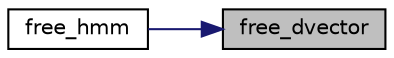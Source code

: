 digraph "free_dvector"
{
 // LATEX_PDF_SIZE
  edge [fontname="Helvetica",fontsize="10",labelfontname="Helvetica",labelfontsize="10"];
  node [fontname="Helvetica",fontsize="10",shape=record];
  rankdir="RL";
  Node1 [label="free_dvector",height=0.2,width=0.4,color="black", fillcolor="grey75", style="filled", fontcolor="black",tooltip=" "];
  Node1 -> Node2 [dir="back",color="midnightblue",fontsize="10",style="solid",fontname="Helvetica"];
  Node2 [label="free_hmm",height=0.2,width=0.4,color="black", fillcolor="white", style="filled",URL="$hmm__lib_8c.html#ad1a2d8fdd497952e5e2bbcb857bc4750",tooltip=" "];
}

